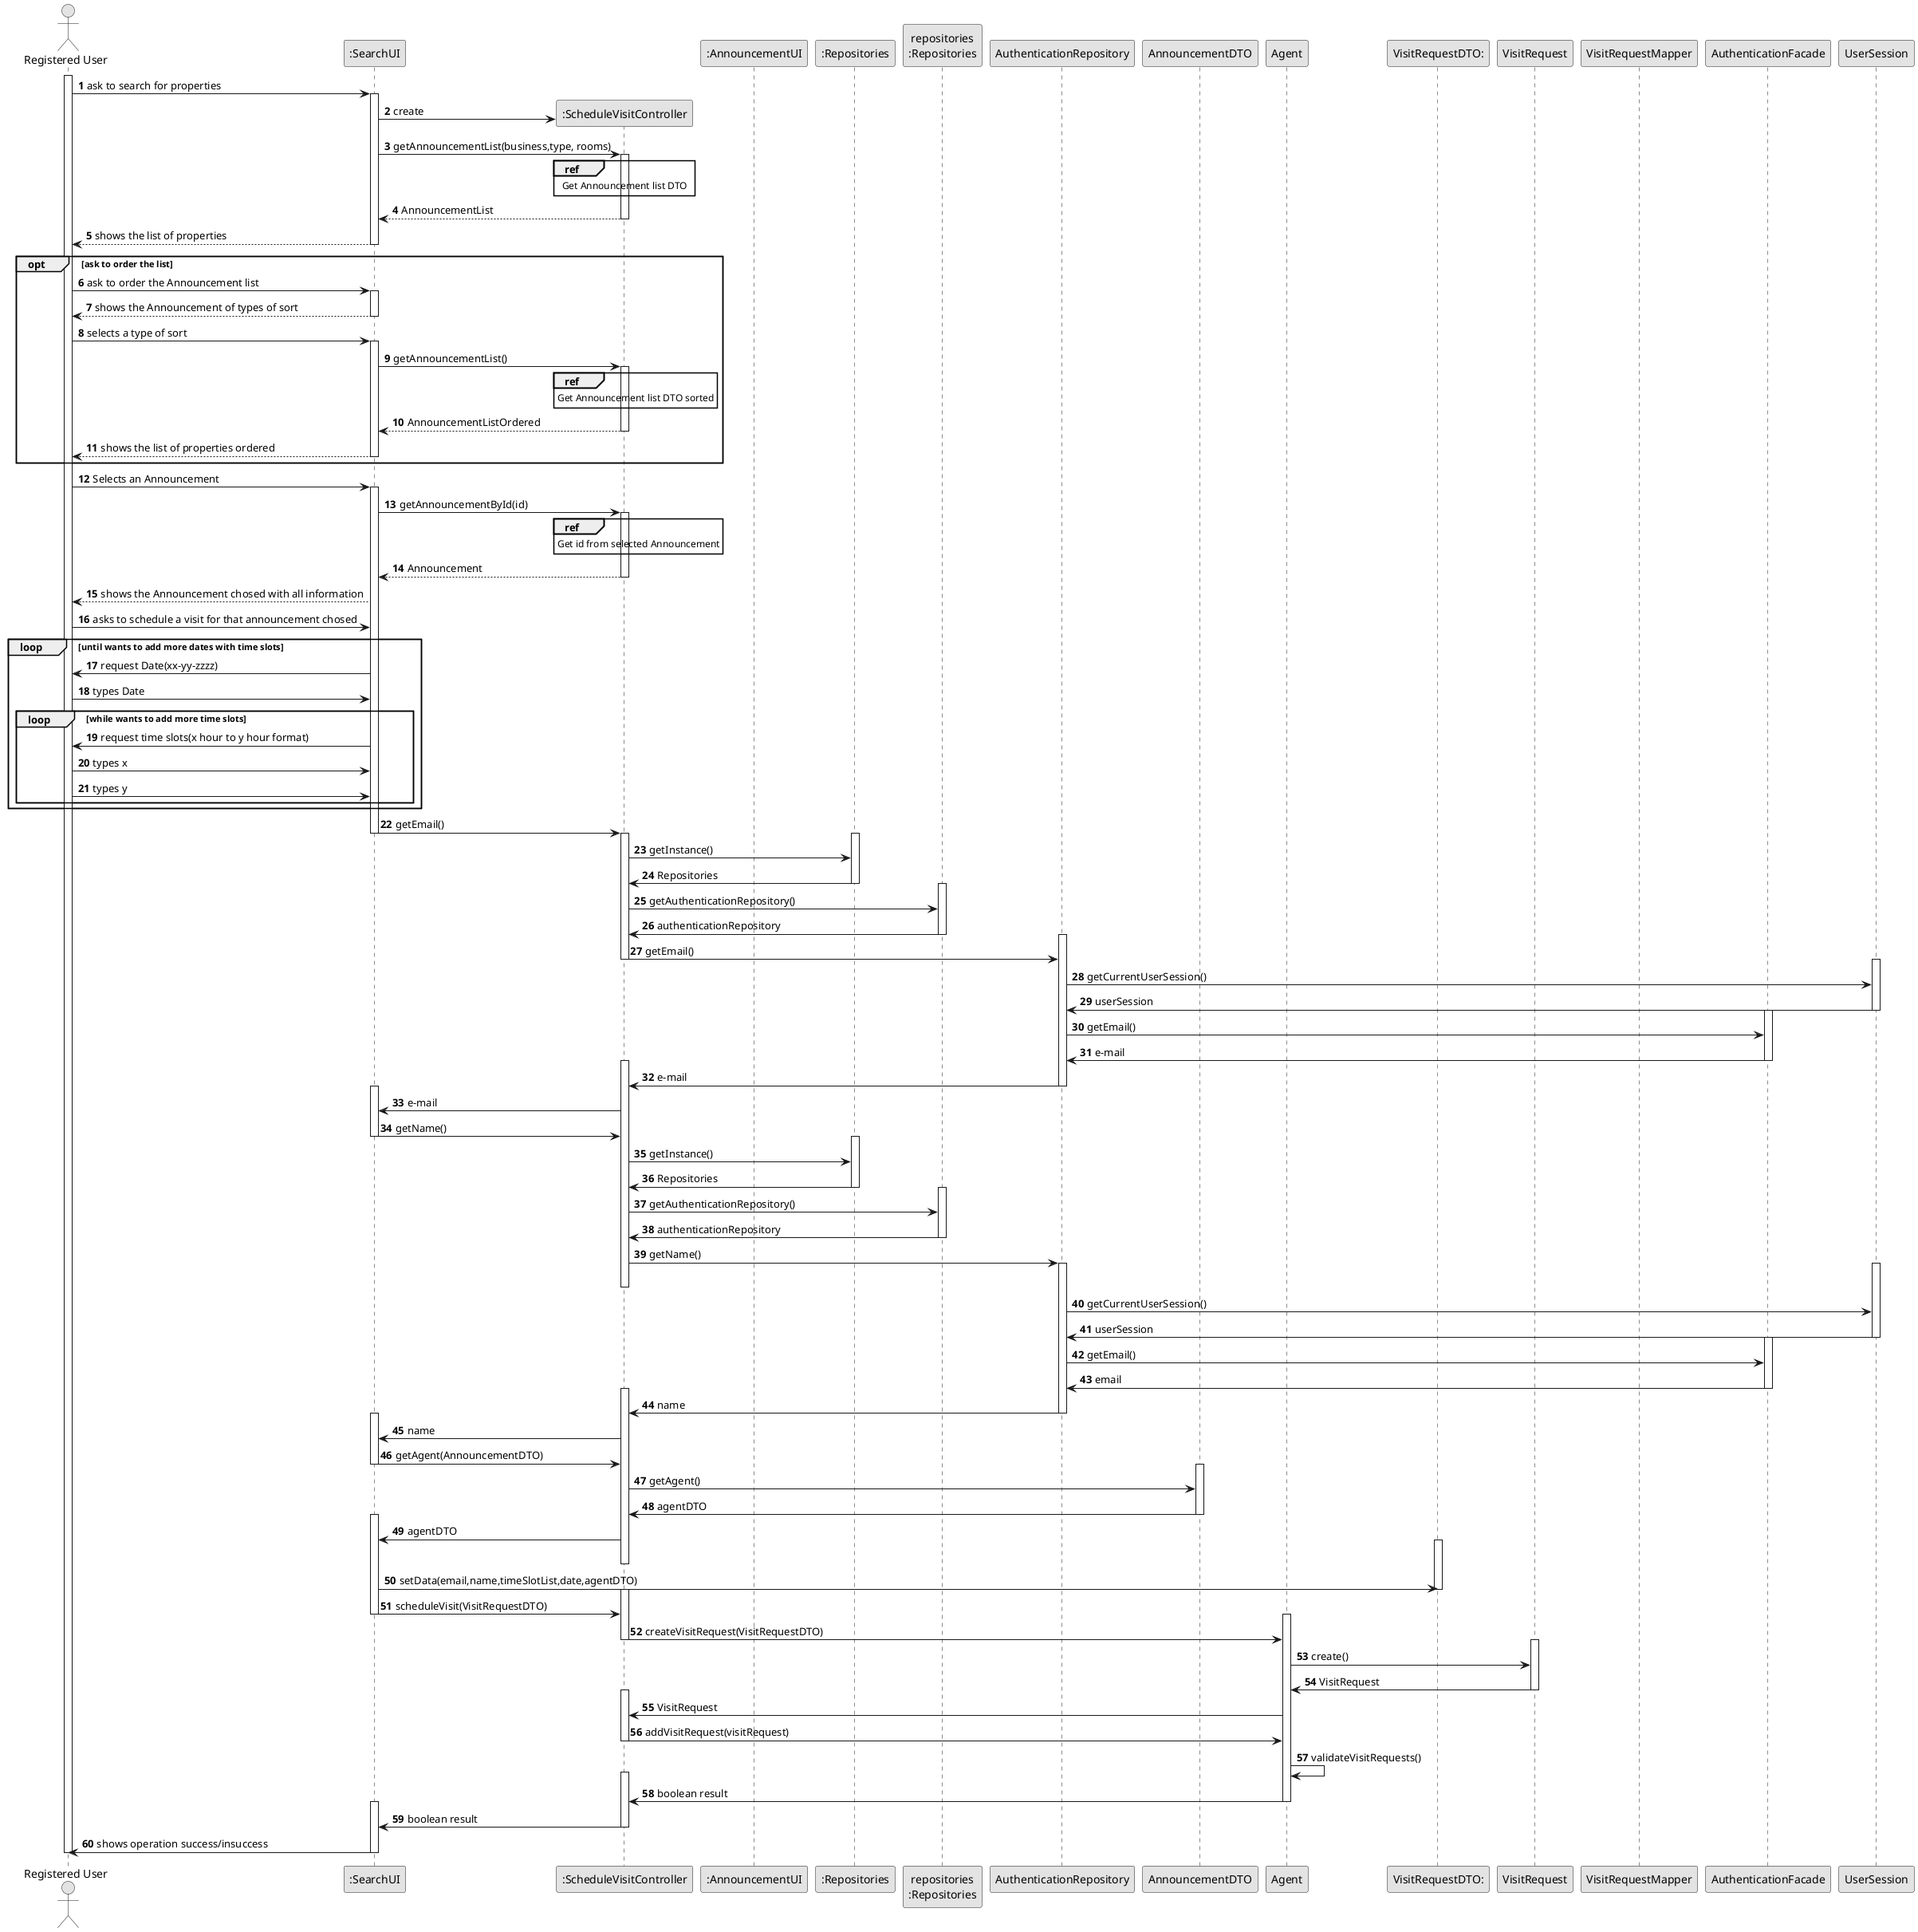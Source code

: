 @startuml
skinparam monochrome true
skinparam packageStyle rectangle
skinparam shadowing false

autonumber

'hide footbox
actor "Registered User" as user
participant ":SearchUI" as UI
participant ":ScheduleVisitController" as CTRL
participant ":AnnouncementUI"
participant ":Repositories" as RepositorySingleton
participant "repositories\n:Repositories" as PLAT
participant "AuthenticationRepository" as repo1
participant "AnnouncementDTO" as dto2
participant "Agent" as agent1
participant "VisitRequestDTO:" as dto
participant "VisitRequest" as visitRequest
/'participant "AgentDTO" as agentDTO
participant "AgentMapper" as agentMapper'/
participant "VisitRequestMapper" as mapper
participant "AuthenticationFacade" as facade
participant "UserSession" as userS


activate user
        user -> UI : ask to search for properties
            activate UI


                UI -> CTRL**:create

                    UI -> CTRL : getAnnouncementList(business,type, rooms)
                    activate CTRL
                        ref over CTRL
                            Get Announcement list DTO
                        end



                    CTRL --> UI : AnnouncementList
                    deactivate CTRL

            UI --> user: shows the list of properties
            deactivate UI

            opt ask to order the list
                user -> UI : ask to order the Announcement list
                activate UI

                        UI-->user: shows the Announcement of types of sort
                        deactivate
                        user->UI:selects a type of sort
                        activate UI

                        UI -> CTRL: getAnnouncementList()
                        activate CTRL

                        ref over CTRL
                            Get Announcement list DTO sorted
                        end

                        CTRL-->UI:AnnouncementListOrdered
                        deactivate CTRL

                UI --> user: shows the list of properties ordered
                deactivate UI
            end

            user -> UI : Selects an Announcement
            activate UI


                UI-> CTRL: getAnnouncementById(id)
                    activate CTRL

                        ref over CTRL
                            Get id from selected Announcement
                        end

                CTRL--> UI :Announcement
               deactivate
            UI --> user: shows the Announcement chosed with all information


            user -> UI : asks to schedule a visit for that announcement chosed
            loop until wants to add more dates with time slots
            UI -> user : request Date(xx-yy-zzzz)
            user-> UI : types Date
            loop while wants to add more time slots
                UI-> user : request time slots(x hour to y hour format)
                user -> UI : types x
                user -> UI : types y
                end
            end
            activate CTRL
                UI->CTRL : getEmail()
        deactivate UI
activate CTRL
                activate RepositorySingleton
                CTRL -> RepositorySingleton : getInstance()

                RepositorySingleton -> CTRL : Repositories
                deactivate RepositorySingleton
                activate PLAT
                CTRL -> PLAT : getAuthenticationRepository()
                PLAT -> CTRL : authenticationRepository
                deactivate PLAT
                activate repo1

                CTRL -> repo1 : getEmail()
            deactivate CTRL
            activate userS

               repo1 -> userS : getCurrentUserSession()
                userS -> repo1 : userSession
                deactivate userS
                activate facade
                repo1 -> facade : getEmail()
                facade -> repo1 : e-mail
                deactivate facade
                activate CTRL
                    repo1 -> CTRL : e-mail
                    deactivate repo1
                        activate UI
                        CTRL -> UI : e-mail
                        UI->CTRL : getName()
                        deactivate UI

                   activate RepositorySingleton
                   CTRL -> RepositorySingleton : getInstance()
                    RepositorySingleton -> CTRL : Repositories
                     deactivate RepositorySingleton
                     activate PLAT
                      CTRL -> PLAT : getAuthenticationRepository()
                                   PLAT -> CTRL : authenticationRepository
                   deactivate PLAT

                   CTRL -> repo1 : getName()
                activate repo1
                deactivate CTRL
                    activate userS
                    repo1 -> userS : getCurrentUserSession()
                    userS -> repo1 : userSession
                    deactivate userS
                    activate facade
                    repo1 -> facade : getEmail()
                    facade -> repo1 : email
                    deactivate facade
                    activate CTRL
                        repo1 -> CTRL : name
                    deactivate repo1
                activate UI
                    CTRL -> UI : name

                        UI -> CTRL : getAgent(AnnouncementDTO)
                        deactivate UI
                        activate dto2
                        CTRL -> dto2 : getAgent()
                        dto2 -> CTRL : agentDTO
                        deactivate dto2
                        activate UI
                        CTRL -> UI : agentDTO
                        activate dto
                         deactivate CTRL
                            UI -> dto : setData(email,name,timeSlotList,date,agentDTO)
                        deactivate dto
                    activate CTRL
                        UI -> CTRL : scheduleVisit(VisitRequestDTO)
                deactivate UI
                activate agent1
                    CTRL -> agent1 : createVisitRequest(VisitRequestDTO)
                    deactivate CTRL
                       activate visitRequest
                        agent1 -> visitRequest : create()
                        visitRequest -> agent1 : VisitRequest
                        deactivate visitRequest
                        activate CTRL
                            agent1 -> CTRL : VisitRequest
                            CTRL -> agent1 : addVisitRequest(visitRequest)
                    deactivate CTRL
                    agent1 -> agent1 : validateVisitRequests()
                    activate CTRL
                        agent1 -> CTRL : boolean result
                deactivate agent1
                activate UI
                    CTRL -> UI : boolean result
                    deactivate CTRL
                        UI -> user : shows operation success/insuccess
                deactivate UI
deactivate user

@enduml